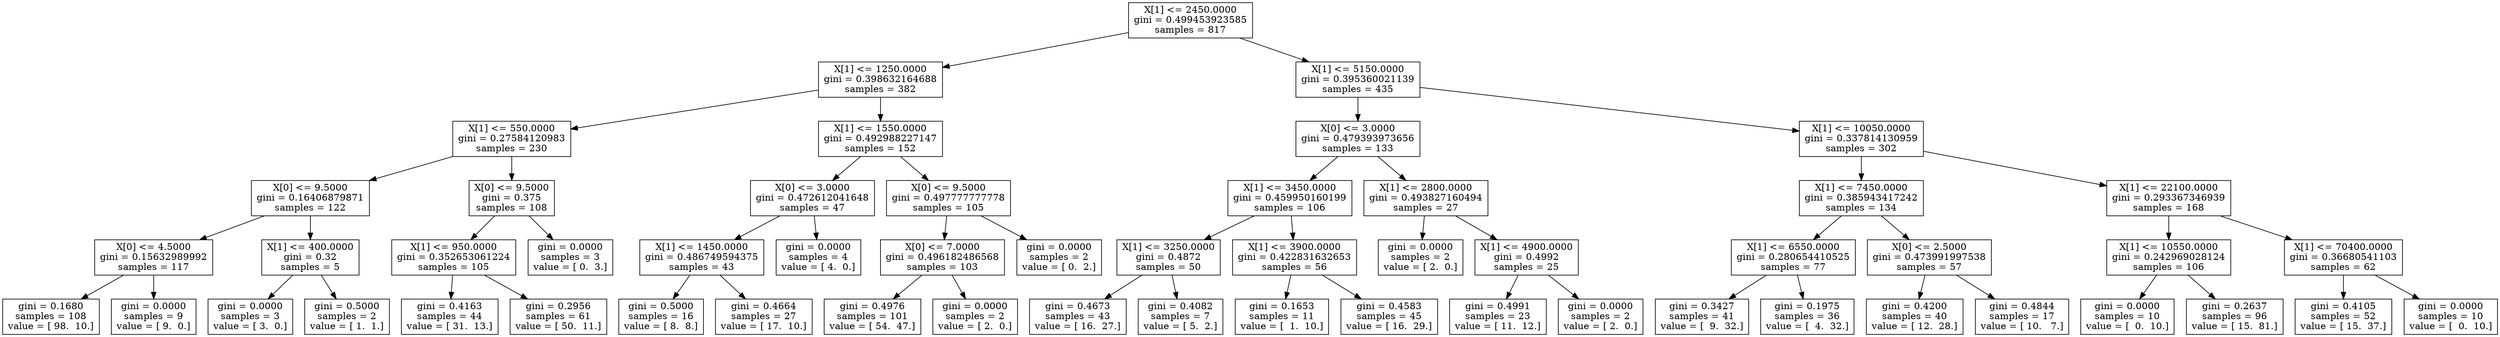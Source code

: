 digraph Tree {
0 [label="X[1] <= 2450.0000\ngini = 0.499453923585\nsamples = 817", shape="box"] ;
1 [label="X[1] <= 1250.0000\ngini = 0.398632164688\nsamples = 382", shape="box"] ;
0 -> 1 ;
2 [label="X[1] <= 550.0000\ngini = 0.27584120983\nsamples = 230", shape="box"] ;
1 -> 2 ;
3 [label="X[0] <= 9.5000\ngini = 0.16406879871\nsamples = 122", shape="box"] ;
2 -> 3 ;
4 [label="X[0] <= 4.5000\ngini = 0.15632989992\nsamples = 117", shape="box"] ;
3 -> 4 ;
5 [label="gini = 0.1680\nsamples = 108\nvalue = [ 98.  10.]", shape="box"] ;
4 -> 5 ;
6 [label="gini = 0.0000\nsamples = 9\nvalue = [ 9.  0.]", shape="box"] ;
4 -> 6 ;
7 [label="X[1] <= 400.0000\ngini = 0.32\nsamples = 5", shape="box"] ;
3 -> 7 ;
8 [label="gini = 0.0000\nsamples = 3\nvalue = [ 3.  0.]", shape="box"] ;
7 -> 8 ;
9 [label="gini = 0.5000\nsamples = 2\nvalue = [ 1.  1.]", shape="box"] ;
7 -> 9 ;
10 [label="X[0] <= 9.5000\ngini = 0.375\nsamples = 108", shape="box"] ;
2 -> 10 ;
11 [label="X[1] <= 950.0000\ngini = 0.352653061224\nsamples = 105", shape="box"] ;
10 -> 11 ;
12 [label="gini = 0.4163\nsamples = 44\nvalue = [ 31.  13.]", shape="box"] ;
11 -> 12 ;
13 [label="gini = 0.2956\nsamples = 61\nvalue = [ 50.  11.]", shape="box"] ;
11 -> 13 ;
14 [label="gini = 0.0000\nsamples = 3\nvalue = [ 0.  3.]", shape="box"] ;
10 -> 14 ;
15 [label="X[1] <= 1550.0000\ngini = 0.492988227147\nsamples = 152", shape="box"] ;
1 -> 15 ;
16 [label="X[0] <= 3.0000\ngini = 0.472612041648\nsamples = 47", shape="box"] ;
15 -> 16 ;
17 [label="X[1] <= 1450.0000\ngini = 0.486749594375\nsamples = 43", shape="box"] ;
16 -> 17 ;
18 [label="gini = 0.5000\nsamples = 16\nvalue = [ 8.  8.]", shape="box"] ;
17 -> 18 ;
19 [label="gini = 0.4664\nsamples = 27\nvalue = [ 17.  10.]", shape="box"] ;
17 -> 19 ;
20 [label="gini = 0.0000\nsamples = 4\nvalue = [ 4.  0.]", shape="box"] ;
16 -> 20 ;
21 [label="X[0] <= 9.5000\ngini = 0.497777777778\nsamples = 105", shape="box"] ;
15 -> 21 ;
22 [label="X[0] <= 7.0000\ngini = 0.496182486568\nsamples = 103", shape="box"] ;
21 -> 22 ;
23 [label="gini = 0.4976\nsamples = 101\nvalue = [ 54.  47.]", shape="box"] ;
22 -> 23 ;
24 [label="gini = 0.0000\nsamples = 2\nvalue = [ 2.  0.]", shape="box"] ;
22 -> 24 ;
25 [label="gini = 0.0000\nsamples = 2\nvalue = [ 0.  2.]", shape="box"] ;
21 -> 25 ;
26 [label="X[1] <= 5150.0000\ngini = 0.395360021139\nsamples = 435", shape="box"] ;
0 -> 26 ;
27 [label="X[0] <= 3.0000\ngini = 0.479393973656\nsamples = 133", shape="box"] ;
26 -> 27 ;
28 [label="X[1] <= 3450.0000\ngini = 0.459950160199\nsamples = 106", shape="box"] ;
27 -> 28 ;
29 [label="X[1] <= 3250.0000\ngini = 0.4872\nsamples = 50", shape="box"] ;
28 -> 29 ;
30 [label="gini = 0.4673\nsamples = 43\nvalue = [ 16.  27.]", shape="box"] ;
29 -> 30 ;
31 [label="gini = 0.4082\nsamples = 7\nvalue = [ 5.  2.]", shape="box"] ;
29 -> 31 ;
32 [label="X[1] <= 3900.0000\ngini = 0.422831632653\nsamples = 56", shape="box"] ;
28 -> 32 ;
33 [label="gini = 0.1653\nsamples = 11\nvalue = [  1.  10.]", shape="box"] ;
32 -> 33 ;
34 [label="gini = 0.4583\nsamples = 45\nvalue = [ 16.  29.]", shape="box"] ;
32 -> 34 ;
35 [label="X[1] <= 2800.0000\ngini = 0.493827160494\nsamples = 27", shape="box"] ;
27 -> 35 ;
36 [label="gini = 0.0000\nsamples = 2\nvalue = [ 2.  0.]", shape="box"] ;
35 -> 36 ;
37 [label="X[1] <= 4900.0000\ngini = 0.4992\nsamples = 25", shape="box"] ;
35 -> 37 ;
38 [label="gini = 0.4991\nsamples = 23\nvalue = [ 11.  12.]", shape="box"] ;
37 -> 38 ;
39 [label="gini = 0.0000\nsamples = 2\nvalue = [ 2.  0.]", shape="box"] ;
37 -> 39 ;
40 [label="X[1] <= 10050.0000\ngini = 0.337814130959\nsamples = 302", shape="box"] ;
26 -> 40 ;
41 [label="X[1] <= 7450.0000\ngini = 0.385943417242\nsamples = 134", shape="box"] ;
40 -> 41 ;
42 [label="X[1] <= 6550.0000\ngini = 0.280654410525\nsamples = 77", shape="box"] ;
41 -> 42 ;
43 [label="gini = 0.3427\nsamples = 41\nvalue = [  9.  32.]", shape="box"] ;
42 -> 43 ;
44 [label="gini = 0.1975\nsamples = 36\nvalue = [  4.  32.]", shape="box"] ;
42 -> 44 ;
45 [label="X[0] <= 2.5000\ngini = 0.473991997538\nsamples = 57", shape="box"] ;
41 -> 45 ;
46 [label="gini = 0.4200\nsamples = 40\nvalue = [ 12.  28.]", shape="box"] ;
45 -> 46 ;
47 [label="gini = 0.4844\nsamples = 17\nvalue = [ 10.   7.]", shape="box"] ;
45 -> 47 ;
48 [label="X[1] <= 22100.0000\ngini = 0.293367346939\nsamples = 168", shape="box"] ;
40 -> 48 ;
49 [label="X[1] <= 10550.0000\ngini = 0.242969028124\nsamples = 106", shape="box"] ;
48 -> 49 ;
50 [label="gini = 0.0000\nsamples = 10\nvalue = [  0.  10.]", shape="box"] ;
49 -> 50 ;
51 [label="gini = 0.2637\nsamples = 96\nvalue = [ 15.  81.]", shape="box"] ;
49 -> 51 ;
52 [label="X[1] <= 70400.0000\ngini = 0.36680541103\nsamples = 62", shape="box"] ;
48 -> 52 ;
53 [label="gini = 0.4105\nsamples = 52\nvalue = [ 15.  37.]", shape="box"] ;
52 -> 53 ;
54 [label="gini = 0.0000\nsamples = 10\nvalue = [  0.  10.]", shape="box"] ;
52 -> 54 ;
}